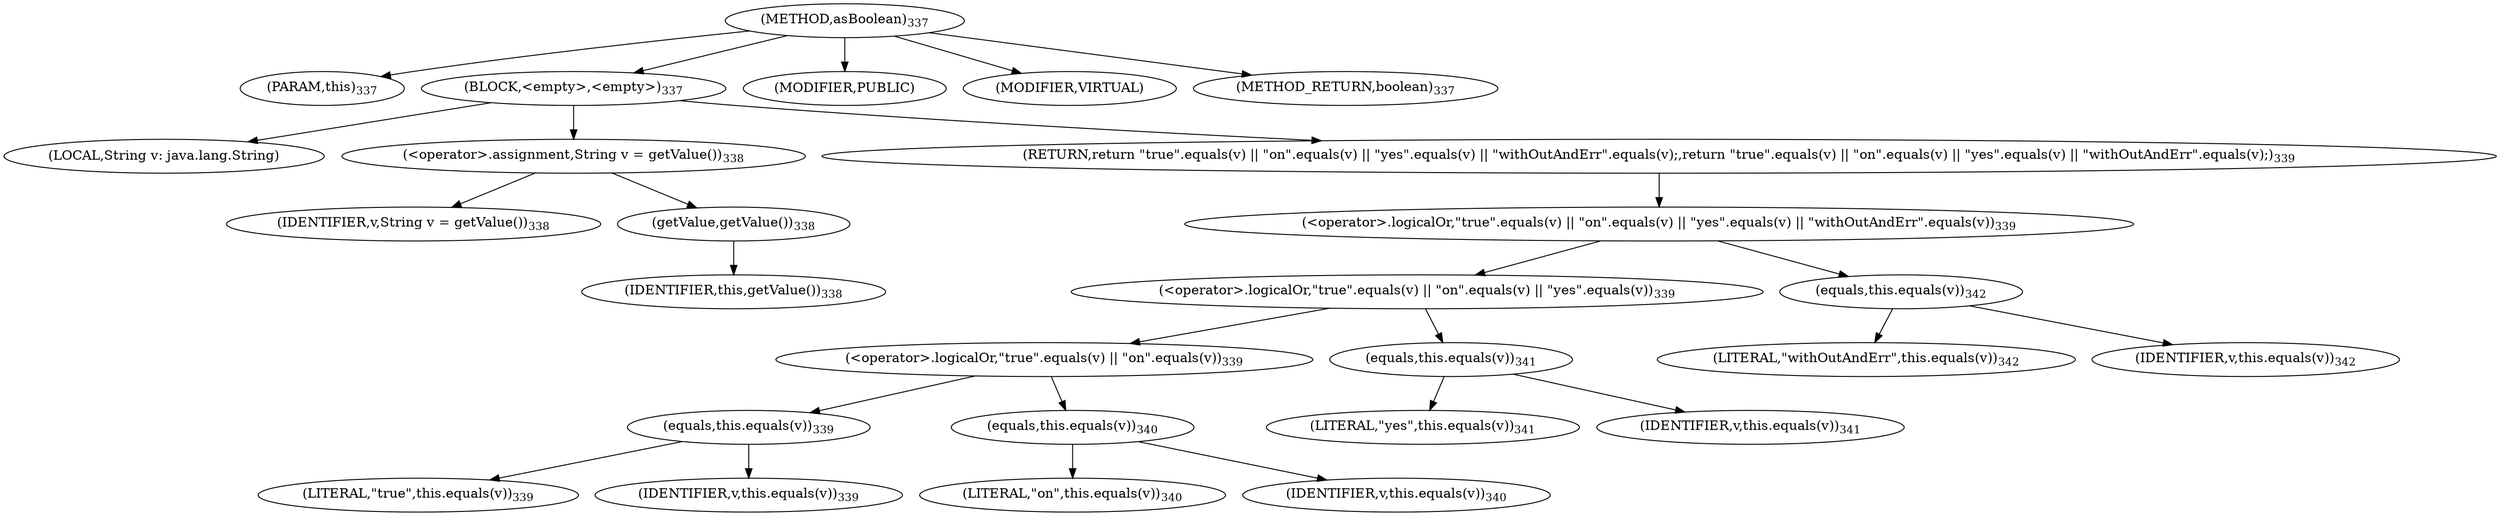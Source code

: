 digraph "asBoolean" {  
"514" [label = <(METHOD,asBoolean)<SUB>337</SUB>> ]
"18" [label = <(PARAM,this)<SUB>337</SUB>> ]
"515" [label = <(BLOCK,&lt;empty&gt;,&lt;empty&gt;)<SUB>337</SUB>> ]
"516" [label = <(LOCAL,String v: java.lang.String)> ]
"517" [label = <(&lt;operator&gt;.assignment,String v = getValue())<SUB>338</SUB>> ]
"518" [label = <(IDENTIFIER,v,String v = getValue())<SUB>338</SUB>> ]
"519" [label = <(getValue,getValue())<SUB>338</SUB>> ]
"17" [label = <(IDENTIFIER,this,getValue())<SUB>338</SUB>> ]
"520" [label = <(RETURN,return &quot;true&quot;.equals(v) || &quot;on&quot;.equals(v) || &quot;yes&quot;.equals(v) || &quot;withOutAndErr&quot;.equals(v);,return &quot;true&quot;.equals(v) || &quot;on&quot;.equals(v) || &quot;yes&quot;.equals(v) || &quot;withOutAndErr&quot;.equals(v);)<SUB>339</SUB>> ]
"521" [label = <(&lt;operator&gt;.logicalOr,&quot;true&quot;.equals(v) || &quot;on&quot;.equals(v) || &quot;yes&quot;.equals(v) || &quot;withOutAndErr&quot;.equals(v))<SUB>339</SUB>> ]
"522" [label = <(&lt;operator&gt;.logicalOr,&quot;true&quot;.equals(v) || &quot;on&quot;.equals(v) || &quot;yes&quot;.equals(v))<SUB>339</SUB>> ]
"523" [label = <(&lt;operator&gt;.logicalOr,&quot;true&quot;.equals(v) || &quot;on&quot;.equals(v))<SUB>339</SUB>> ]
"524" [label = <(equals,this.equals(v))<SUB>339</SUB>> ]
"525" [label = <(LITERAL,&quot;true&quot;,this.equals(v))<SUB>339</SUB>> ]
"526" [label = <(IDENTIFIER,v,this.equals(v))<SUB>339</SUB>> ]
"527" [label = <(equals,this.equals(v))<SUB>340</SUB>> ]
"528" [label = <(LITERAL,&quot;on&quot;,this.equals(v))<SUB>340</SUB>> ]
"529" [label = <(IDENTIFIER,v,this.equals(v))<SUB>340</SUB>> ]
"530" [label = <(equals,this.equals(v))<SUB>341</SUB>> ]
"531" [label = <(LITERAL,&quot;yes&quot;,this.equals(v))<SUB>341</SUB>> ]
"532" [label = <(IDENTIFIER,v,this.equals(v))<SUB>341</SUB>> ]
"533" [label = <(equals,this.equals(v))<SUB>342</SUB>> ]
"534" [label = <(LITERAL,&quot;withOutAndErr&quot;,this.equals(v))<SUB>342</SUB>> ]
"535" [label = <(IDENTIFIER,v,this.equals(v))<SUB>342</SUB>> ]
"536" [label = <(MODIFIER,PUBLIC)> ]
"537" [label = <(MODIFIER,VIRTUAL)> ]
"538" [label = <(METHOD_RETURN,boolean)<SUB>337</SUB>> ]
  "514" -> "18" 
  "514" -> "515" 
  "514" -> "536" 
  "514" -> "537" 
  "514" -> "538" 
  "515" -> "516" 
  "515" -> "517" 
  "515" -> "520" 
  "517" -> "518" 
  "517" -> "519" 
  "519" -> "17" 
  "520" -> "521" 
  "521" -> "522" 
  "521" -> "533" 
  "522" -> "523" 
  "522" -> "530" 
  "523" -> "524" 
  "523" -> "527" 
  "524" -> "525" 
  "524" -> "526" 
  "527" -> "528" 
  "527" -> "529" 
  "530" -> "531" 
  "530" -> "532" 
  "533" -> "534" 
  "533" -> "535" 
}
